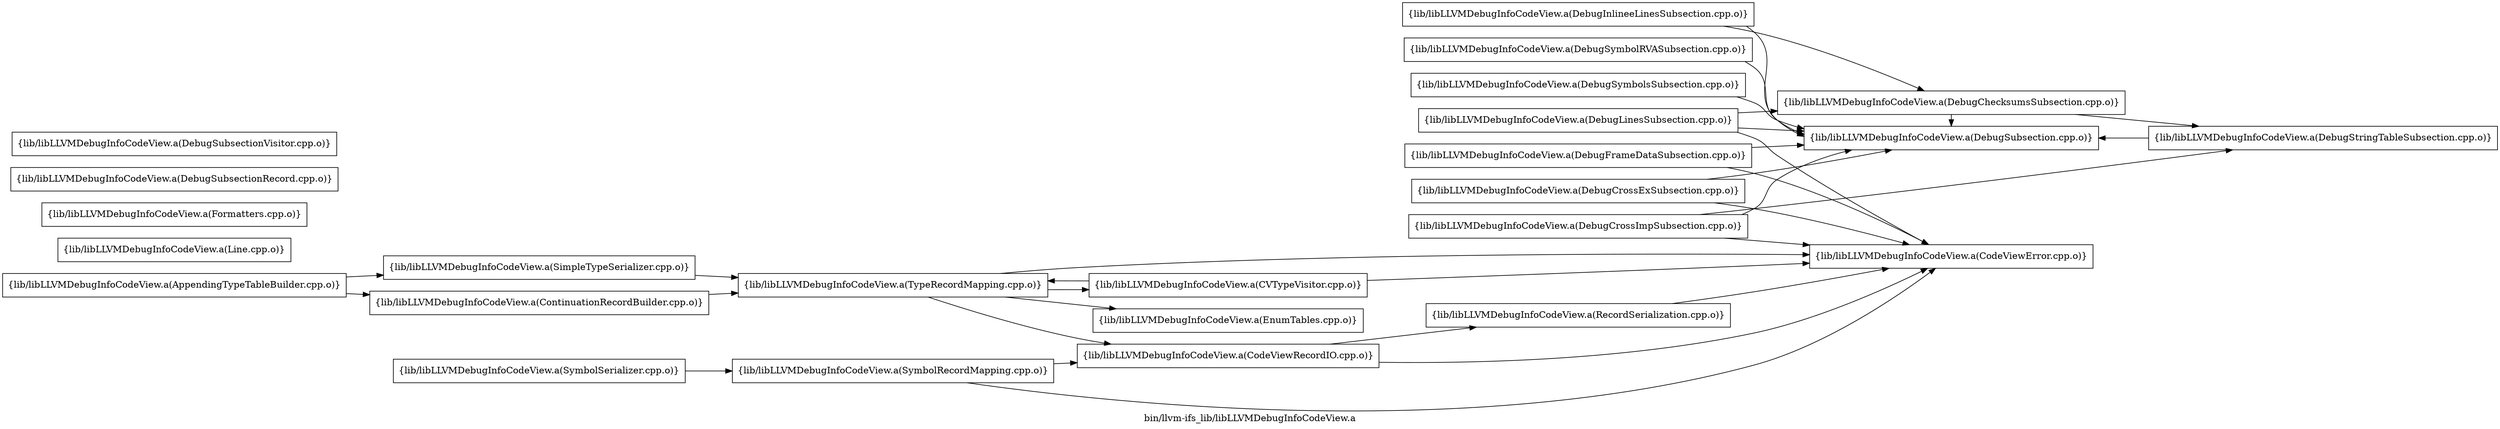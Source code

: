 digraph "bin/llvm-ifs_lib/libLLVMDebugInfoCodeView.a" {
	label="bin/llvm-ifs_lib/libLLVMDebugInfoCodeView.a";
	rankdir=LR;
	{ rank=same; Node0x55ffef7a8098;  }
	{ rank=same; Node0x55ffef7a6ce8; Node0x55ffef7a6d38;  }

	Node0x55ffef7a8098 [shape=record,shape=box,group=0,label="{lib/libLLVMDebugInfoCodeView.a(DebugInlineeLinesSubsection.cpp.o)}"];
	Node0x55ffef7a8098 -> Node0x55ffef7a6ce8;
	Node0x55ffef7a8098 -> Node0x55ffef7a6d38;
	Node0x55ffef7a6518 [shape=record,shape=box,group=0,label="{lib/libLLVMDebugInfoCodeView.a(DebugLinesSubsection.cpp.o)}"];
	Node0x55ffef7a6518 -> Node0x55ffef7a6ce8;
	Node0x55ffef7a6518 -> Node0x55ffef7af2f8;
	Node0x55ffef7a6518 -> Node0x55ffef7a6d38;
	Node0x55ffef7a7198 [shape=record,shape=box,group=0,label="{lib/libLLVMDebugInfoCodeView.a(DebugStringTableSubsection.cpp.o)}"];
	Node0x55ffef7a7198 -> Node0x55ffef7a6ce8;
	Node0x55ffef7a6ce8 [shape=record,shape=box,group=0,label="{lib/libLLVMDebugInfoCodeView.a(DebugSubsection.cpp.o)}"];
	Node0x55ffef7aa578 [shape=record,shape=box,group=0,label="{lib/libLLVMDebugInfoCodeView.a(DebugSymbolRVASubsection.cpp.o)}"];
	Node0x55ffef7aa578 -> Node0x55ffef7a6ce8;
	Node0x55ffef7a8b38 [shape=record,shape=box,group=0,label="{lib/libLLVMDebugInfoCodeView.a(DebugSymbolsSubsection.cpp.o)}"];
	Node0x55ffef7a8b38 -> Node0x55ffef7a6ce8;
	Node0x55ffef7ad598 [shape=record,shape=box,group=0,label="{lib/libLLVMDebugInfoCodeView.a(Line.cpp.o)}"];
	Node0x55ffef7af2f8 [shape=record,shape=box,group=0,label="{lib/libLLVMDebugInfoCodeView.a(CodeViewError.cpp.o)}"];
	Node0x55ffef7a6d38 [shape=record,shape=box,group=0,label="{lib/libLLVMDebugInfoCodeView.a(DebugChecksumsSubsection.cpp.o)}"];
	Node0x55ffef7a6d38 -> Node0x55ffef7a7198;
	Node0x55ffef7a6d38 -> Node0x55ffef7a6ce8;
	Node0x55ffef7a6f18 [shape=record,shape=box,group=0,label="{lib/libLLVMDebugInfoCodeView.a(DebugCrossExSubsection.cpp.o)}"];
	Node0x55ffef7a6f18 -> Node0x55ffef7a6ce8;
	Node0x55ffef7a6f18 -> Node0x55ffef7af2f8;
	Node0x55ffef7a7aa8 [shape=record,shape=box,group=0,label="{lib/libLLVMDebugInfoCodeView.a(DebugCrossImpSubsection.cpp.o)}"];
	Node0x55ffef7a7aa8 -> Node0x55ffef7a7198;
	Node0x55ffef7a7aa8 -> Node0x55ffef7a6ce8;
	Node0x55ffef7a7aa8 -> Node0x55ffef7af2f8;
	Node0x55ffef7a7dc8 [shape=record,shape=box,group=0,label="{lib/libLLVMDebugInfoCodeView.a(DebugFrameDataSubsection.cpp.o)}"];
	Node0x55ffef7a7dc8 -> Node0x55ffef7a6ce8;
	Node0x55ffef7a7dc8 -> Node0x55ffef7af2f8;
	Node0x55ffef7a97b8 [shape=record,shape=box,group=0,label="{lib/libLLVMDebugInfoCodeView.a(EnumTables.cpp.o)}"];
	Node0x55ffef7ad958 [shape=record,shape=box,group=0,label="{lib/libLLVMDebugInfoCodeView.a(SymbolRecordMapping.cpp.o)}"];
	Node0x55ffef7ad958 -> Node0x55ffef7af2f8;
	Node0x55ffef7ad958 -> Node0x55ffef7afed8;
	Node0x55ffef7aeb28 [shape=record,shape=box,group=0,label="{lib/libLLVMDebugInfoCodeView.a(SymbolSerializer.cpp.o)}"];
	Node0x55ffef7aeb28 -> Node0x55ffef7ad958;
	Node0x55ffef7ace68 [shape=record,shape=box,group=0,label="{lib/libLLVMDebugInfoCodeView.a(Formatters.cpp.o)}"];
	Node0x55ffef7aef88 [shape=record,shape=box,group=0,label="{lib/libLLVMDebugInfoCodeView.a(AppendingTypeTableBuilder.cpp.o)}"];
	Node0x55ffef7aef88 -> Node0x55ffef7afa78;
	Node0x55ffef7aef88 -> Node0x55ffef7ae628;
	Node0x55ffef7afa78 [shape=record,shape=box,group=0,label="{lib/libLLVMDebugInfoCodeView.a(ContinuationRecordBuilder.cpp.o)}"];
	Node0x55ffef7afa78 -> Node0x55ffef7a7008;
	Node0x55ffef7a60b8 [shape=record,shape=box,group=0,label="{lib/libLLVMDebugInfoCodeView.a(CVTypeVisitor.cpp.o)}"];
	Node0x55ffef7a60b8 -> Node0x55ffef7af2f8;
	Node0x55ffef7a60b8 -> Node0x55ffef7a7008;
	Node0x55ffef7a7008 [shape=record,shape=box,group=0,label="{lib/libLLVMDebugInfoCodeView.a(TypeRecordMapping.cpp.o)}"];
	Node0x55ffef7a7008 -> Node0x55ffef7a97b8;
	Node0x55ffef7a7008 -> Node0x55ffef7af2f8;
	Node0x55ffef7a7008 -> Node0x55ffef7a60b8;
	Node0x55ffef7a7008 -> Node0x55ffef7afed8;
	Node0x55ffef7aa0c8 [shape=record,shape=box,group=0,label="{lib/libLLVMDebugInfoCodeView.a(DebugSubsectionRecord.cpp.o)}"];
	Node0x55ffef7ae628 [shape=record,shape=box,group=0,label="{lib/libLLVMDebugInfoCodeView.a(SimpleTypeSerializer.cpp.o)}"];
	Node0x55ffef7ae628 -> Node0x55ffef7a7008;
	Node0x55ffef7aaca8 [shape=record,shape=box,group=0,label="{lib/libLLVMDebugInfoCodeView.a(DebugSubsectionVisitor.cpp.o)}"];
	Node0x55ffef7afed8 [shape=record,shape=box,group=0,label="{lib/libLLVMDebugInfoCodeView.a(CodeViewRecordIO.cpp.o)}"];
	Node0x55ffef7afed8 -> Node0x55ffef7af2f8;
	Node0x55ffef7afed8 -> Node0x55ffef7af258;
	Node0x55ffef7af258 [shape=record,shape=box,group=0,label="{lib/libLLVMDebugInfoCodeView.a(RecordSerialization.cpp.o)}"];
	Node0x55ffef7af258 -> Node0x55ffef7af2f8;
}
